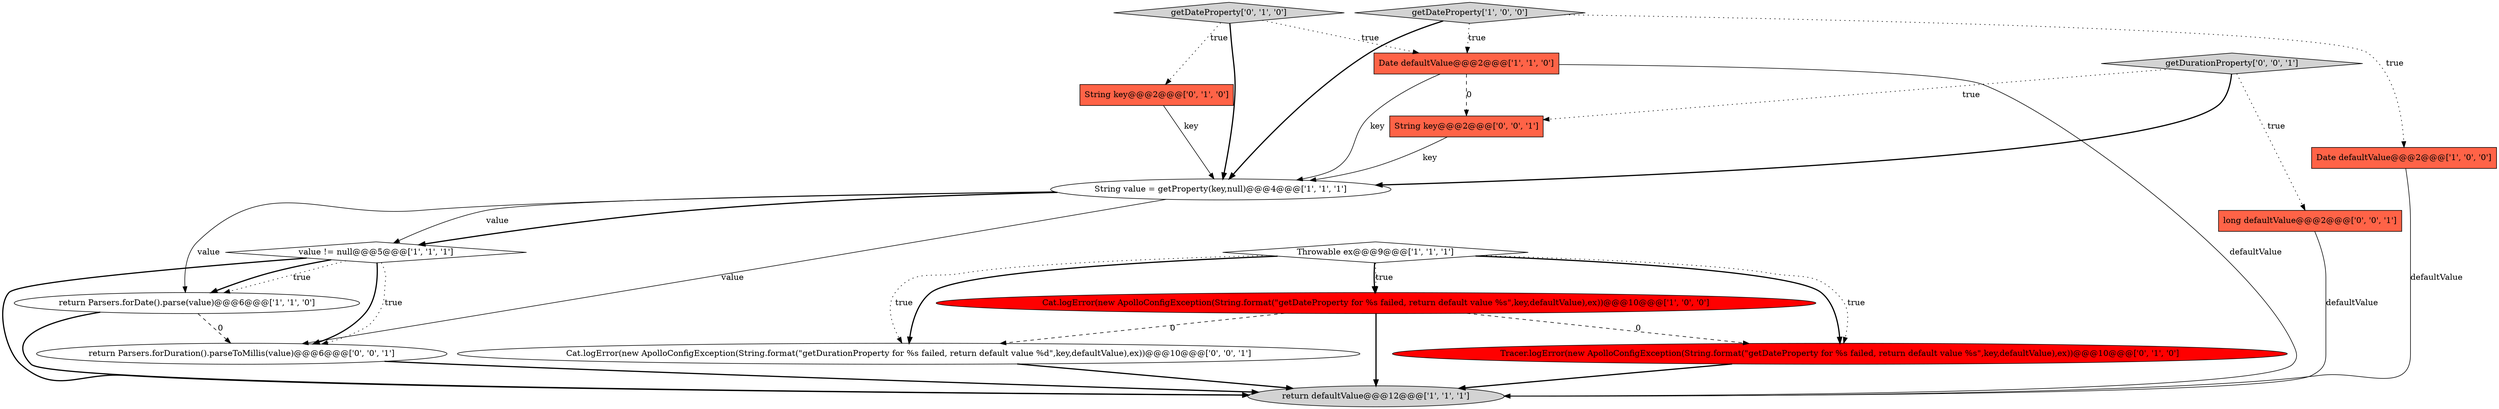 digraph {
4 [style = filled, label = "Cat.logError(new ApolloConfigException(String.format(\"getDateProperty for %s failed, return default value %s\",key,defaultValue),ex))@@@10@@@['1', '0', '0']", fillcolor = red, shape = ellipse image = "AAA1AAABBB1BBB"];
12 [style = filled, label = "return Parsers.forDuration().parseToMillis(value)@@@6@@@['0', '0', '1']", fillcolor = white, shape = ellipse image = "AAA0AAABBB3BBB"];
0 [style = filled, label = "String value = getProperty(key,null)@@@4@@@['1', '1', '1']", fillcolor = white, shape = ellipse image = "AAA0AAABBB1BBB"];
11 [style = filled, label = "Tracer.logError(new ApolloConfigException(String.format(\"getDateProperty for %s failed, return default value %s\",key,defaultValue),ex))@@@10@@@['0', '1', '0']", fillcolor = red, shape = ellipse image = "AAA1AAABBB2BBB"];
14 [style = filled, label = "Cat.logError(new ApolloConfigException(String.format(\"getDurationProperty for %s failed, return default value %d\",key,defaultValue),ex))@@@10@@@['0', '0', '1']", fillcolor = white, shape = ellipse image = "AAA0AAABBB3BBB"];
1 [style = filled, label = "return defaultValue@@@12@@@['1', '1', '1']", fillcolor = lightgray, shape = ellipse image = "AAA0AAABBB1BBB"];
10 [style = filled, label = "getDateProperty['0', '1', '0']", fillcolor = lightgray, shape = diamond image = "AAA0AAABBB2BBB"];
7 [style = filled, label = "return Parsers.forDate().parse(value)@@@6@@@['1', '1', '0']", fillcolor = white, shape = ellipse image = "AAA0AAABBB1BBB"];
16 [style = filled, label = "String key@@@2@@@['0', '0', '1']", fillcolor = tomato, shape = box image = "AAA0AAABBB3BBB"];
13 [style = filled, label = "getDurationProperty['0', '0', '1']", fillcolor = lightgray, shape = diamond image = "AAA0AAABBB3BBB"];
15 [style = filled, label = "long defaultValue@@@2@@@['0', '0', '1']", fillcolor = tomato, shape = box image = "AAA0AAABBB3BBB"];
9 [style = filled, label = "String key@@@2@@@['0', '1', '0']", fillcolor = tomato, shape = box image = "AAA0AAABBB2BBB"];
5 [style = filled, label = "getDateProperty['1', '0', '0']", fillcolor = lightgray, shape = diamond image = "AAA0AAABBB1BBB"];
8 [style = filled, label = "Date defaultValue@@@2@@@['1', '1', '0']", fillcolor = tomato, shape = box image = "AAA0AAABBB1BBB"];
2 [style = filled, label = "value != null@@@5@@@['1', '1', '1']", fillcolor = white, shape = diamond image = "AAA0AAABBB1BBB"];
6 [style = filled, label = "Throwable ex@@@9@@@['1', '1', '1']", fillcolor = white, shape = diamond image = "AAA0AAABBB1BBB"];
3 [style = filled, label = "Date defaultValue@@@2@@@['1', '0', '0']", fillcolor = tomato, shape = box image = "AAA0AAABBB1BBB"];
10->8 [style = dotted, label="true"];
13->16 [style = dotted, label="true"];
8->16 [style = dashed, label="0"];
7->1 [style = bold, label=""];
16->0 [style = solid, label="key"];
11->1 [style = bold, label=""];
2->1 [style = bold, label=""];
0->2 [style = bold, label=""];
0->12 [style = solid, label="value"];
5->3 [style = dotted, label="true"];
8->0 [style = solid, label="key"];
10->9 [style = dotted, label="true"];
12->1 [style = bold, label=""];
15->1 [style = solid, label="defaultValue"];
2->12 [style = bold, label=""];
14->1 [style = bold, label=""];
8->1 [style = solid, label="defaultValue"];
6->14 [style = bold, label=""];
6->4 [style = bold, label=""];
6->14 [style = dotted, label="true"];
6->4 [style = dotted, label="true"];
0->2 [style = solid, label="value"];
5->0 [style = bold, label=""];
2->7 [style = dotted, label="true"];
6->11 [style = bold, label=""];
10->0 [style = bold, label=""];
2->12 [style = dotted, label="true"];
7->12 [style = dashed, label="0"];
13->15 [style = dotted, label="true"];
4->1 [style = bold, label=""];
4->14 [style = dashed, label="0"];
2->7 [style = bold, label=""];
6->11 [style = dotted, label="true"];
5->8 [style = dotted, label="true"];
4->11 [style = dashed, label="0"];
3->1 [style = solid, label="defaultValue"];
9->0 [style = solid, label="key"];
0->7 [style = solid, label="value"];
13->0 [style = bold, label=""];
}
